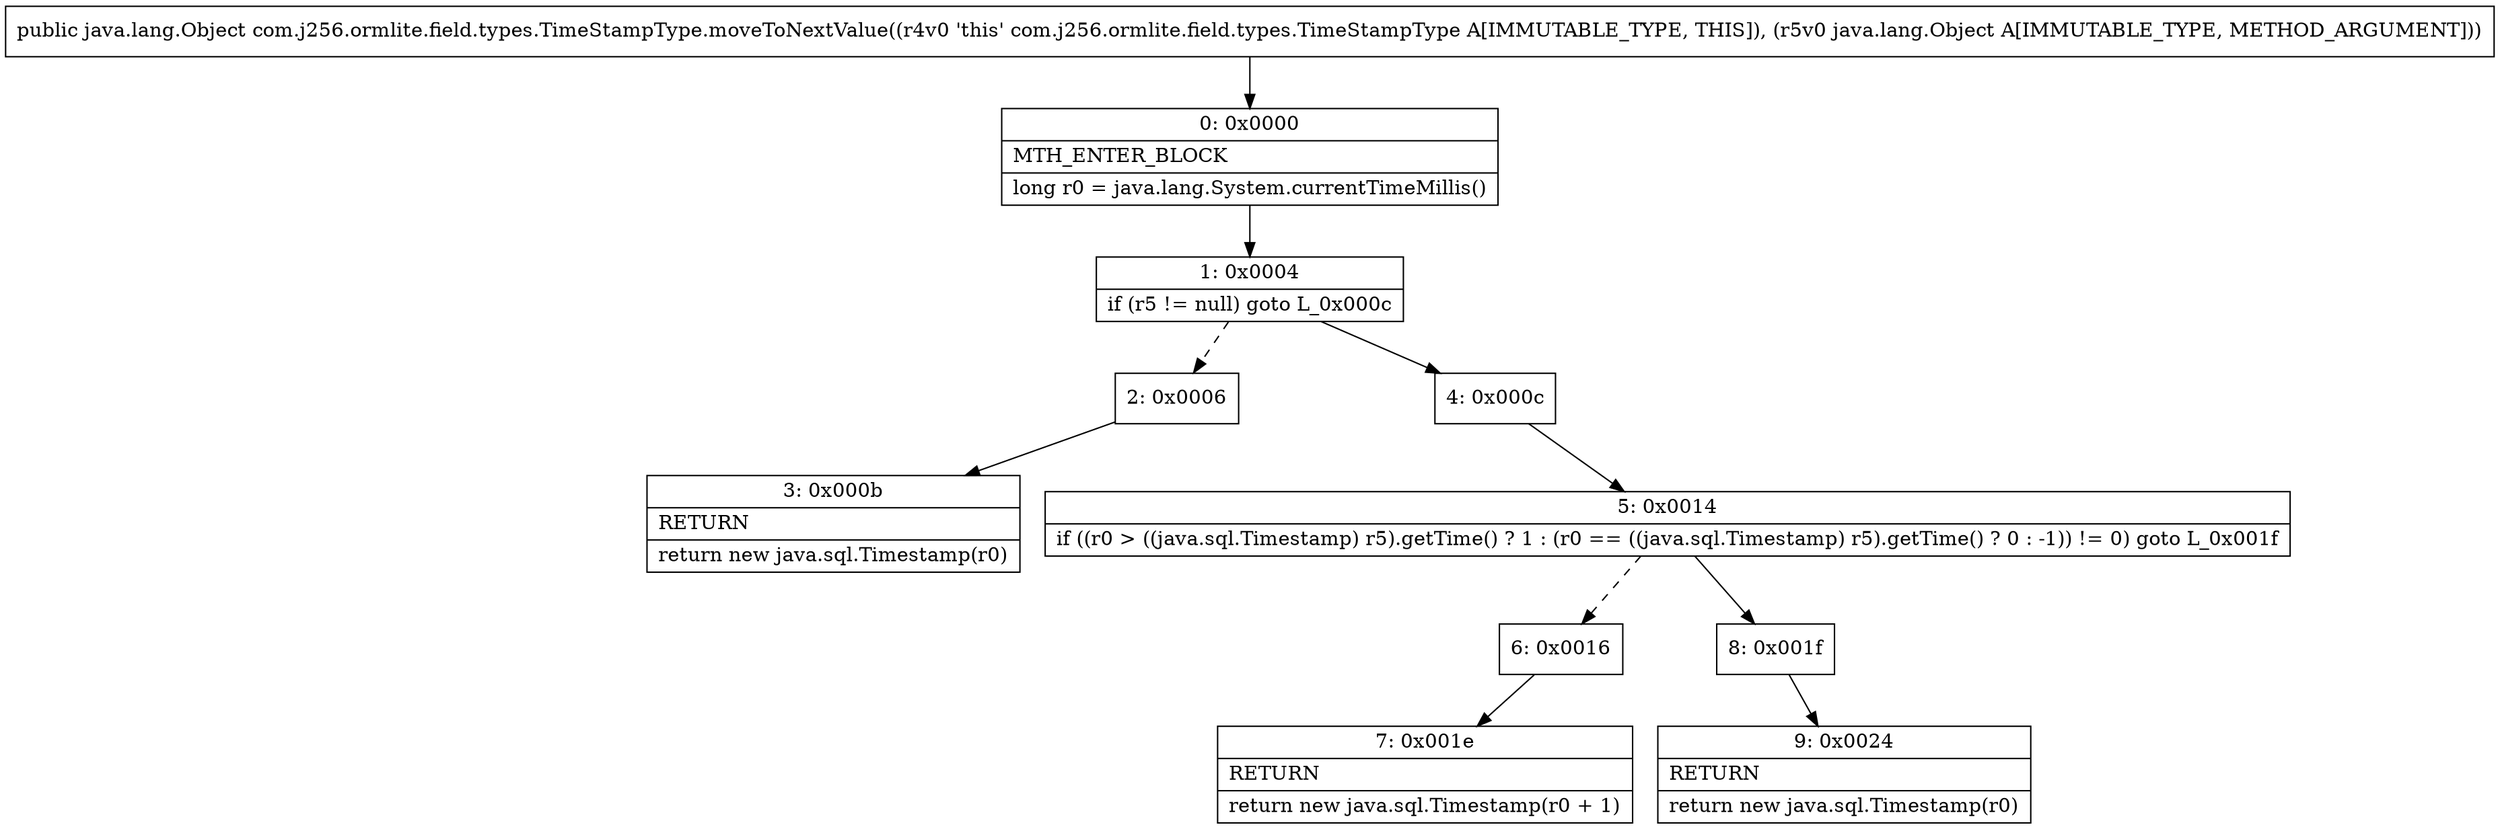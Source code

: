digraph "CFG forcom.j256.ormlite.field.types.TimeStampType.moveToNextValue(Ljava\/lang\/Object;)Ljava\/lang\/Object;" {
Node_0 [shape=record,label="{0\:\ 0x0000|MTH_ENTER_BLOCK\l|long r0 = java.lang.System.currentTimeMillis()\l}"];
Node_1 [shape=record,label="{1\:\ 0x0004|if (r5 != null) goto L_0x000c\l}"];
Node_2 [shape=record,label="{2\:\ 0x0006}"];
Node_3 [shape=record,label="{3\:\ 0x000b|RETURN\l|return new java.sql.Timestamp(r0)\l}"];
Node_4 [shape=record,label="{4\:\ 0x000c}"];
Node_5 [shape=record,label="{5\:\ 0x0014|if ((r0 \> ((java.sql.Timestamp) r5).getTime() ? 1 : (r0 == ((java.sql.Timestamp) r5).getTime() ? 0 : \-1)) != 0) goto L_0x001f\l}"];
Node_6 [shape=record,label="{6\:\ 0x0016}"];
Node_7 [shape=record,label="{7\:\ 0x001e|RETURN\l|return new java.sql.Timestamp(r0 + 1)\l}"];
Node_8 [shape=record,label="{8\:\ 0x001f}"];
Node_9 [shape=record,label="{9\:\ 0x0024|RETURN\l|return new java.sql.Timestamp(r0)\l}"];
MethodNode[shape=record,label="{public java.lang.Object com.j256.ormlite.field.types.TimeStampType.moveToNextValue((r4v0 'this' com.j256.ormlite.field.types.TimeStampType A[IMMUTABLE_TYPE, THIS]), (r5v0 java.lang.Object A[IMMUTABLE_TYPE, METHOD_ARGUMENT])) }"];
MethodNode -> Node_0;
Node_0 -> Node_1;
Node_1 -> Node_2[style=dashed];
Node_1 -> Node_4;
Node_2 -> Node_3;
Node_4 -> Node_5;
Node_5 -> Node_6[style=dashed];
Node_5 -> Node_8;
Node_6 -> Node_7;
Node_8 -> Node_9;
}

